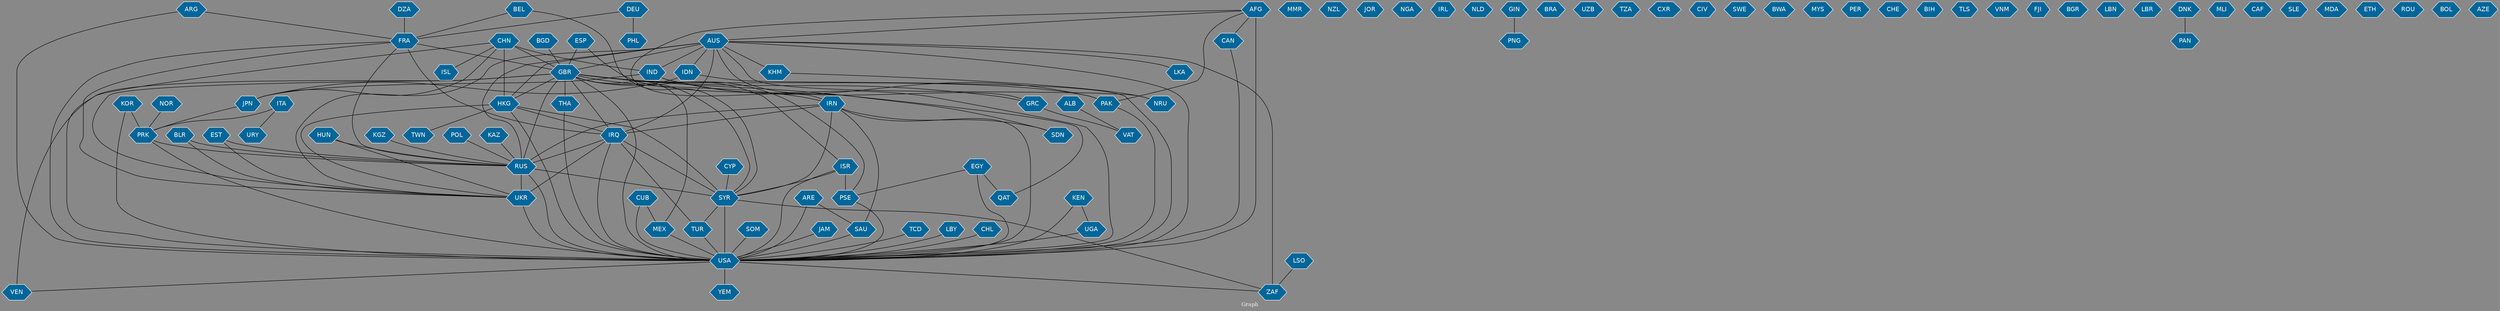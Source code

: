 // Countries together in item graph
graph {
	graph [bgcolor="#888888" fontcolor=white fontsize=12 label="Graph" outputorder=edgesfirst overlap=prism]
	node [color=white fillcolor="#006699" fontcolor=white fontname=Helvetica shape=hexagon style=filled]
	edge [arrowhead=open color=black fontcolor=white fontname=Courier fontsize=12]
		USA [label=USA]
		DZA [label=DZA]
		FRA [label=FRA]
		RUS [label=RUS]
		ISR [label=ISR]
		PSE [label=PSE]
		AUS [label=AUS]
		KHM [label=KHM]
		ZAF [label=ZAF]
		IRN [label=IRN]
		SAU [label=SAU]
		IRQ [label=IRQ]
		HKG [label=HKG]
		IDN [label=IDN]
		CAN [label=CAN]
		JPN [label=JPN]
		GBR [label=GBR]
		CHN [label=CHN]
		GRC [label=GRC]
		MEX [label=MEX]
		LSO [label=LSO]
		VEN [label=VEN]
		ARG [label=ARG]
		UKR [label=UKR]
		CYP [label=CYP]
		AFG [label=AFG]
		MMR [label=MMR]
		VAT [label=VAT]
		SYR [label=SYR]
		TUR [label=TUR]
		PRK [label=PRK]
		THA [label=THA]
		NZL [label=NZL]
		ITA [label=ITA]
		IND [label=IND]
		JOR [label=JOR]
		NGA [label=NGA]
		IRL [label=IRL]
		CUB [label=CUB]
		NLD [label=NLD]
		GIN [label=GIN]
		PNG [label=PNG]
		KAZ [label=KAZ]
		DEU [label=DEU]
		NRU [label=NRU]
		SOM [label=SOM]
		BRA [label=BRA]
		KOR [label=KOR]
		PAK [label=PAK]
		PHL [label=PHL]
		UZB [label=UZB]
		EGY [label=EGY]
		TZA [label=TZA]
		ESP [label=ESP]
		"CXR " [label="CXR "]
		BLR [label=BLR]
		CIV [label=CIV]
		JAM [label=JAM]
		SWE [label=SWE]
		UGA [label=UGA]
		KEN [label=KEN]
		BWA [label=BWA]
		ISL [label=ISL]
		MYS [label=MYS]
		YEM [label=YEM]
		PER [label=PER]
		CHE [label=CHE]
		BGD [label=BGD]
		TCD [label=TCD]
		QAT [label=QAT]
		BIH [label=BIH]
		LBY [label=LBY]
		CHL [label=CHL]
		TLS [label=TLS]
		BEL [label=BEL]
		VNM [label=VNM]
		EST [label=EST]
		FJI [label=FJI]
		KGZ [label=KGZ]
		BGR [label=BGR]
		POL [label=POL]
		LBN [label=LBN]
		LBR [label=LBR]
		PAN [label=PAN]
		DNK [label=DNK]
		ARE [label=ARE]
		MLI [label=MLI]
		CAF [label=CAF]
		SLE [label=SLE]
		TWN [label=TWN]
		SDN [label=SDN]
		ALB [label=ALB]
		MDA [label=MDA]
		NOR [label=NOR]
		URY [label=URY]
		ETH [label=ETH]
		LKA [label=LKA]
		ROU [label=ROU]
		HUN [label=HUN]
		BOL [label=BOL]
		AZE [label=AZE]
			HKG -- USA [weight=1]
			IRQ -- RUS [weight=1]
			UGA -- USA [weight=1]
			GBR -- IRN [weight=4]
			SYR -- TUR [weight=11]
			CUB -- MEX [weight=1]
			CAN -- USA [weight=1]
			DEU -- FRA [weight=1]
			ARG -- USA [weight=1]
			AUS -- GRC [weight=1]
			NOR -- PRK [weight=1]
			THA -- USA [weight=1]
			IND -- JPN [weight=3]
			EST -- UKR [weight=1]
			KEN -- UGA [weight=1]
			AFG -- USA [weight=10]
			HKG -- SYR [weight=1]
			SYR -- ZAF [weight=1]
			ESP -- SDN [weight=1]
			HKG -- TWN [weight=2]
			BEL -- FRA [weight=1]
			LBY -- USA [weight=1]
			ITA -- PRK [weight=1]
			BGD -- GBR [weight=1]
			USA -- YEM [weight=5]
			EST -- RUS [weight=1]
			GBR -- GRC [weight=1]
			TUR -- USA [weight=6]
			GBR -- THA [weight=16]
			PRK -- USA [weight=8]
			GBR -- MEX [weight=3]
			IDN -- JPN [weight=1]
			ARE -- USA [weight=1]
			AUS -- KHM [weight=6]
			CHN -- ISL [weight=2]
			IDN -- USA [weight=1]
			KOR -- PRK [weight=1]
			KOR -- USA [weight=1]
			CHN -- USA [weight=1]
			AUS -- USA [weight=6]
			AFG -- CAN [weight=2]
			EGY -- PSE [weight=1]
			CHN -- GBR [weight=1]
			CYP -- SYR [weight=2]
			RUS -- SYR [weight=1]
			BLR -- RUS [weight=1]
			IND -- USA [weight=7]
			IRN -- SDN [weight=1]
			CHN -- IND [weight=4]
			GBR -- HKG [weight=4]
			GBR -- ISR [weight=1]
			AUS -- IRQ [weight=18]
			DZA -- FRA [weight=4]
			GBR -- PAK [weight=1]
			JPN -- PRK [weight=3]
			BLR -- UKR [weight=2]
			DNK -- PAN [weight=1]
			CHN -- JPN [weight=1]
			GBR -- QAT [weight=1]
			ARG -- FRA [weight=1]
			UKR -- USA [weight=3]
			PSE -- USA [weight=3]
			IRQ -- SYR [weight=12]
			ISR -- USA [weight=3]
			GBR -- RUS [weight=3]
			IRN -- SYR [weight=1]
			CHL -- USA [weight=1]
			AUS -- IDN [weight=2]
			GBR -- IRQ [weight=17]
			KGZ -- RUS [weight=1]
			GBR -- SYR [weight=3]
			AUS -- GBR [weight=3]
			IRN -- RUS [weight=3]
			FRA -- USA [weight=2]
			GIN -- PNG [weight=2]
			USA -- ZAF [weight=1]
			JAM -- USA [weight=6]
			ISR -- PSE [weight=18]
			IND -- PAK [weight=1]
			FRA -- GBR [weight=3]
			PAK -- USA [weight=2]
			ARE -- SAU [weight=1]
			IRN -- IRQ [weight=3]
			ALB -- VAT [weight=2]
			IRQ -- UKR [weight=1]
			AFG -- IRN [weight=1]
			AFG -- AUS [weight=1]
			TCD -- USA [weight=1]
			MEX -- USA [weight=4]
			GBR -- PSE [weight=2]
			AUS -- LKA [weight=1]
			LSO -- ZAF [weight=2]
			SOM -- USA [weight=5]
			GRC -- VAT [weight=1]
			RUS -- UKR [weight=33]
			EGY -- QAT [weight=1]
			FRA -- RUS [weight=2]
			IRN -- USA [weight=10]
			IRN -- SAU [weight=1]
			ESP -- GBR [weight=4]
			POL -- RUS [weight=1]
			HKG -- IRQ [weight=1]
			HUN -- UKR [weight=1]
			DEU -- PHL [weight=2]
			GBR -- USA [weight=10]
			AUS -- UKR [weight=2]
			SYR -- USA [weight=75]
			EGY -- USA [weight=4]
			KAZ -- RUS [weight=1]
			AUS -- HKG [weight=1]
			ISR -- SYR [weight=4]
			IRQ -- USA [weight=39]
			FRA -- IRQ [weight=6]
			AUS -- IND [weight=2]
			HUN -- RUS [weight=1]
			HKG -- UKR [weight=1]
			KEN -- USA [weight=1]
			BEL -- SYR [weight=1]
			GBR -- UKR [weight=1]
			AUS -- RUS [weight=3]
			RUS -- USA [weight=13]
			USA -- VEN [weight=1]
			CUB -- USA [weight=1]
			KHM -- NRU [weight=1]
			AUS -- NRU [weight=1]
			PRK -- RUS [weight=1]
			GBR -- VEN [weight=2]
			IRQ -- TUR [weight=2]
			FRA -- UKR [weight=1]
			ITA -- URY [weight=1]
			AFG -- PAK [weight=1]
			AUS -- ZAF [weight=1]
			CHN -- HKG [weight=13]
			SAU -- USA [weight=1]
}